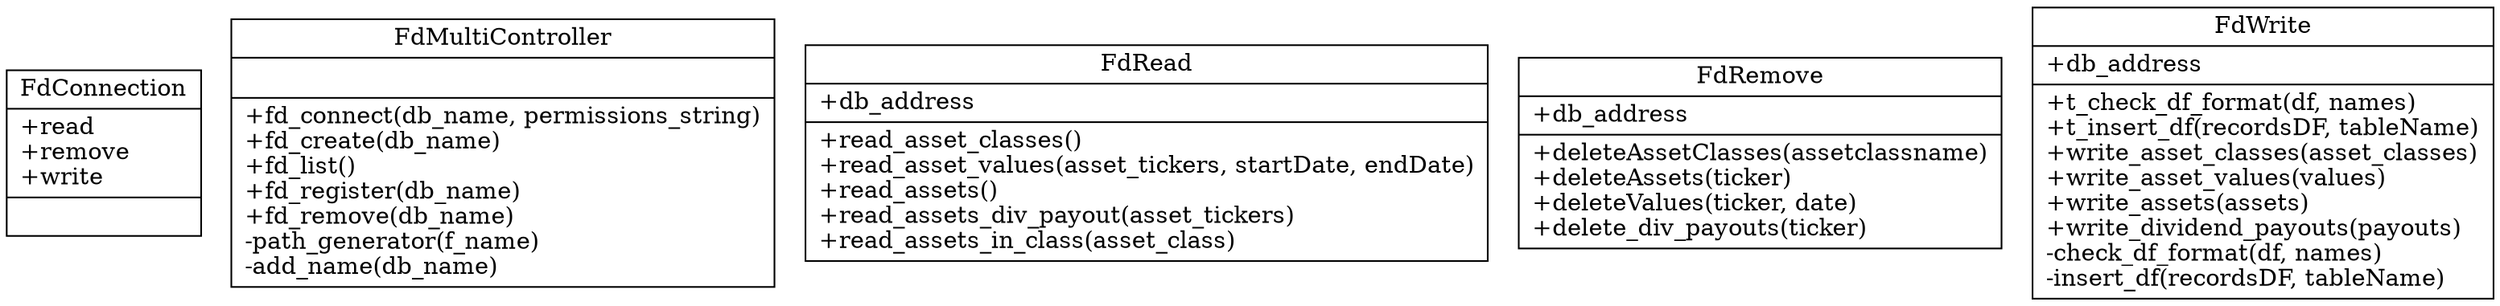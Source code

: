 digraph "classes_Finda" {
charset="utf-8"
rankdir=BT
"0" [label="{FdConnection|+read\l+remove\l+write\l|}", shape="record"];
"1" [label="{FdMultiController|\l|+fd_connect(db_name, permissions_string)\l+fd_create(db_name)\l+fd_list()\l+fd_register(db_name)\l+fd_remove(db_name)\l-path_generator(f_name)\l-add_name(db_name)\l}", shape="record"];
"2" [label="{FdRead|+db_address\l|+read_asset_classes()\l+read_asset_values(asset_tickers, startDate, endDate)\l+read_assets()\l+read_assets_div_payout(asset_tickers)\l+read_assets_in_class(asset_class)\l}", shape="record"];
"3" [label="{FdRemove|+db_address\l|+deleteAssetClasses(assetclassname)\l+deleteAssets(ticker)\l+deleteValues(ticker, date)\l+delete_div_payouts(ticker)\l}", shape="record"];
"4" [label="{FdWrite|+db_address\l|+t_check_df_format(df, names)\l+t_insert_df(recordsDF, tableName)\l+write_asset_classes(asset_classes)\l+write_asset_values(values)\l+write_assets(assets)\l+write_dividend_payouts(payouts)\l-check_df_format(df, names)\l-insert_df(recordsDF, tableName)\l}", shape="record"];
}
